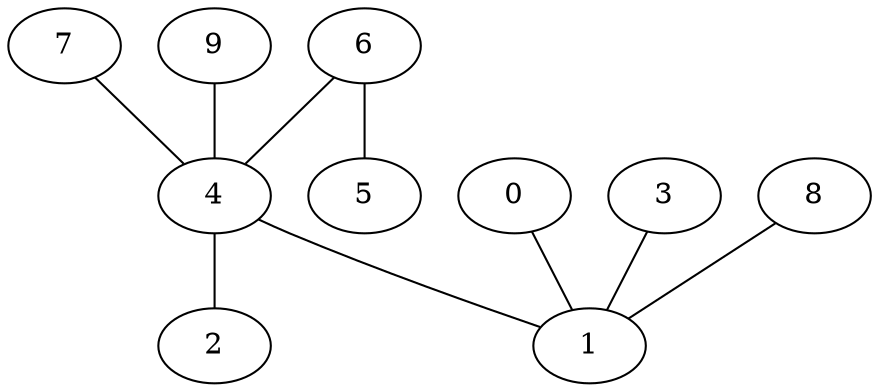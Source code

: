graph G {
  6;
  4;
  1;
  0;
  2;
  3;
  5;
  7;
  8;
  9;
   6 -- 4;
   4 -- 1;
   0 -- 1;
   4 -- 2;
   3 -- 1;
   6 -- 5;
   7 -- 4;
   8 -- 1;
   9 -- 4;
}
